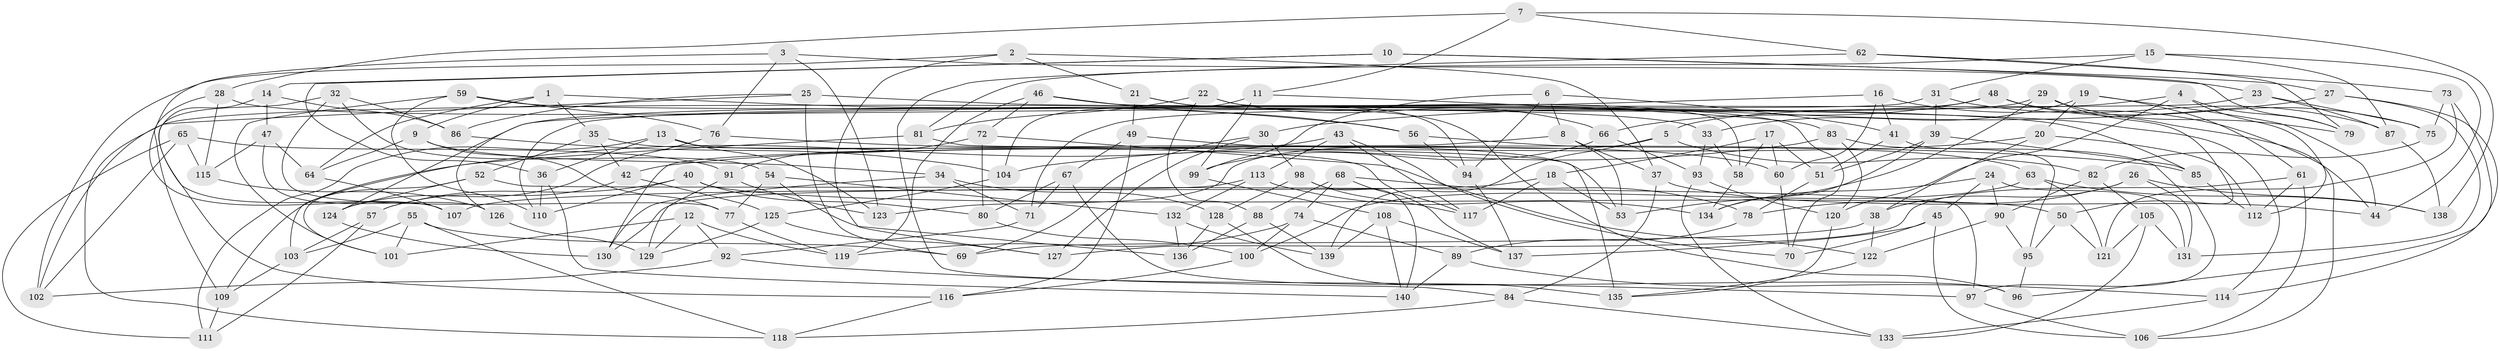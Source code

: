 // coarse degree distribution, {5: 0.11764705882352941, 4: 0.3058823529411765, 6: 0.5176470588235295, 3: 0.047058823529411764, 2: 0.011764705882352941}
// Generated by graph-tools (version 1.1) at 2025/38/03/04/25 23:38:15]
// undirected, 140 vertices, 280 edges
graph export_dot {
  node [color=gray90,style=filled];
  1;
  2;
  3;
  4;
  5;
  6;
  7;
  8;
  9;
  10;
  11;
  12;
  13;
  14;
  15;
  16;
  17;
  18;
  19;
  20;
  21;
  22;
  23;
  24;
  25;
  26;
  27;
  28;
  29;
  30;
  31;
  32;
  33;
  34;
  35;
  36;
  37;
  38;
  39;
  40;
  41;
  42;
  43;
  44;
  45;
  46;
  47;
  48;
  49;
  50;
  51;
  52;
  53;
  54;
  55;
  56;
  57;
  58;
  59;
  60;
  61;
  62;
  63;
  64;
  65;
  66;
  67;
  68;
  69;
  70;
  71;
  72;
  73;
  74;
  75;
  76;
  77;
  78;
  79;
  80;
  81;
  82;
  83;
  84;
  85;
  86;
  87;
  88;
  89;
  90;
  91;
  92;
  93;
  94;
  95;
  96;
  97;
  98;
  99;
  100;
  101;
  102;
  103;
  104;
  105;
  106;
  107;
  108;
  109;
  110;
  111;
  112;
  113;
  114;
  115;
  116;
  117;
  118;
  119;
  120;
  121;
  122;
  123;
  124;
  125;
  126;
  127;
  128;
  129;
  130;
  131;
  132;
  133;
  134;
  135;
  136;
  137;
  138;
  139;
  140;
  1 -- 9;
  1 -- 64;
  1 -- 56;
  1 -- 35;
  2 -- 127;
  2 -- 37;
  2 -- 102;
  2 -- 21;
  3 -- 76;
  3 -- 123;
  3 -- 23;
  3 -- 107;
  4 -- 5;
  4 -- 79;
  4 -- 120;
  4 -- 112;
  5 -- 82;
  5 -- 123;
  5 -- 139;
  6 -- 41;
  6 -- 94;
  6 -- 8;
  6 -- 99;
  7 -- 62;
  7 -- 28;
  7 -- 138;
  7 -- 11;
  8 -- 53;
  8 -- 130;
  8 -- 37;
  9 -- 64;
  9 -- 77;
  9 -- 34;
  10 -- 14;
  10 -- 36;
  10 -- 79;
  10 -- 27;
  11 -- 99;
  11 -- 104;
  11 -- 83;
  12 -- 92;
  12 -- 129;
  12 -- 119;
  12 -- 101;
  13 -- 53;
  13 -- 36;
  13 -- 111;
  13 -- 123;
  14 -- 47;
  14 -- 107;
  14 -- 86;
  15 -- 81;
  15 -- 44;
  15 -- 31;
  15 -- 87;
  16 -- 126;
  16 -- 60;
  16 -- 41;
  16 -- 44;
  17 -- 51;
  17 -- 18;
  17 -- 60;
  17 -- 58;
  18 -- 117;
  18 -- 53;
  18 -- 107;
  19 -- 33;
  19 -- 20;
  19 -- 61;
  19 -- 44;
  20 -- 42;
  20 -- 38;
  20 -- 112;
  21 -- 49;
  21 -- 94;
  21 -- 96;
  22 -- 66;
  22 -- 58;
  22 -- 81;
  22 -- 88;
  23 -- 87;
  23 -- 75;
  23 -- 110;
  24 -- 131;
  24 -- 45;
  24 -- 134;
  24 -- 90;
  25 -- 86;
  25 -- 118;
  25 -- 114;
  25 -- 69;
  26 -- 131;
  26 -- 138;
  26 -- 78;
  26 -- 38;
  27 -- 131;
  27 -- 114;
  27 -- 30;
  28 -- 33;
  28 -- 115;
  28 -- 109;
  29 -- 50;
  29 -- 71;
  29 -- 53;
  29 -- 79;
  30 -- 69;
  30 -- 127;
  30 -- 98;
  31 -- 102;
  31 -- 87;
  31 -- 39;
  32 -- 116;
  32 -- 86;
  32 -- 77;
  32 -- 54;
  33 -- 93;
  33 -- 58;
  34 -- 71;
  34 -- 130;
  34 -- 128;
  35 -- 52;
  35 -- 42;
  35 -- 117;
  36 -- 110;
  36 -- 140;
  37 -- 44;
  37 -- 84;
  38 -- 122;
  38 -- 69;
  39 -- 134;
  39 -- 51;
  39 -- 85;
  40 -- 80;
  40 -- 50;
  40 -- 57;
  40 -- 110;
  41 -- 51;
  41 -- 95;
  42 -- 125;
  42 -- 57;
  43 -- 113;
  43 -- 109;
  43 -- 117;
  43 -- 70;
  45 -- 70;
  45 -- 106;
  45 -- 137;
  46 -- 72;
  46 -- 119;
  46 -- 56;
  46 -- 70;
  47 -- 64;
  47 -- 126;
  47 -- 115;
  48 -- 66;
  48 -- 106;
  48 -- 124;
  48 -- 75;
  49 -- 67;
  49 -- 116;
  49 -- 60;
  50 -- 95;
  50 -- 121;
  51 -- 78;
  52 -- 97;
  52 -- 124;
  52 -- 101;
  54 -- 132;
  54 -- 136;
  54 -- 77;
  55 -- 118;
  55 -- 101;
  55 -- 103;
  55 -- 69;
  56 -- 63;
  56 -- 94;
  57 -- 111;
  57 -- 103;
  58 -- 134;
  59 -- 110;
  59 -- 101;
  59 -- 85;
  59 -- 76;
  60 -- 70;
  61 -- 106;
  61 -- 127;
  61 -- 112;
  62 -- 79;
  62 -- 73;
  62 -- 84;
  63 -- 138;
  63 -- 121;
  63 -- 100;
  64 -- 107;
  65 -- 111;
  65 -- 115;
  65 -- 91;
  65 -- 102;
  66 -- 93;
  66 -- 99;
  67 -- 71;
  67 -- 80;
  67 -- 96;
  68 -- 137;
  68 -- 78;
  68 -- 74;
  68 -- 88;
  71 -- 92;
  72 -- 122;
  72 -- 91;
  72 -- 80;
  73 -- 96;
  73 -- 75;
  73 -- 121;
  74 -- 89;
  74 -- 119;
  74 -- 100;
  75 -- 82;
  76 -- 124;
  76 -- 85;
  77 -- 119;
  78 -- 89;
  80 -- 100;
  81 -- 135;
  81 -- 103;
  82 -- 90;
  82 -- 105;
  83 -- 97;
  83 -- 120;
  83 -- 104;
  84 -- 118;
  84 -- 133;
  85 -- 112;
  86 -- 104;
  87 -- 138;
  88 -- 139;
  88 -- 136;
  89 -- 140;
  89 -- 114;
  90 -- 122;
  90 -- 95;
  91 -- 123;
  91 -- 129;
  92 -- 97;
  92 -- 102;
  93 -- 133;
  93 -- 120;
  94 -- 137;
  95 -- 96;
  97 -- 106;
  98 -- 140;
  98 -- 117;
  98 -- 128;
  99 -- 108;
  100 -- 116;
  103 -- 109;
  104 -- 125;
  105 -- 133;
  105 -- 131;
  105 -- 121;
  108 -- 137;
  108 -- 139;
  108 -- 140;
  109 -- 111;
  113 -- 132;
  113 -- 130;
  113 -- 134;
  114 -- 133;
  115 -- 126;
  116 -- 118;
  120 -- 135;
  122 -- 135;
  124 -- 130;
  125 -- 127;
  125 -- 129;
  126 -- 129;
  128 -- 136;
  128 -- 135;
  132 -- 139;
  132 -- 136;
}
